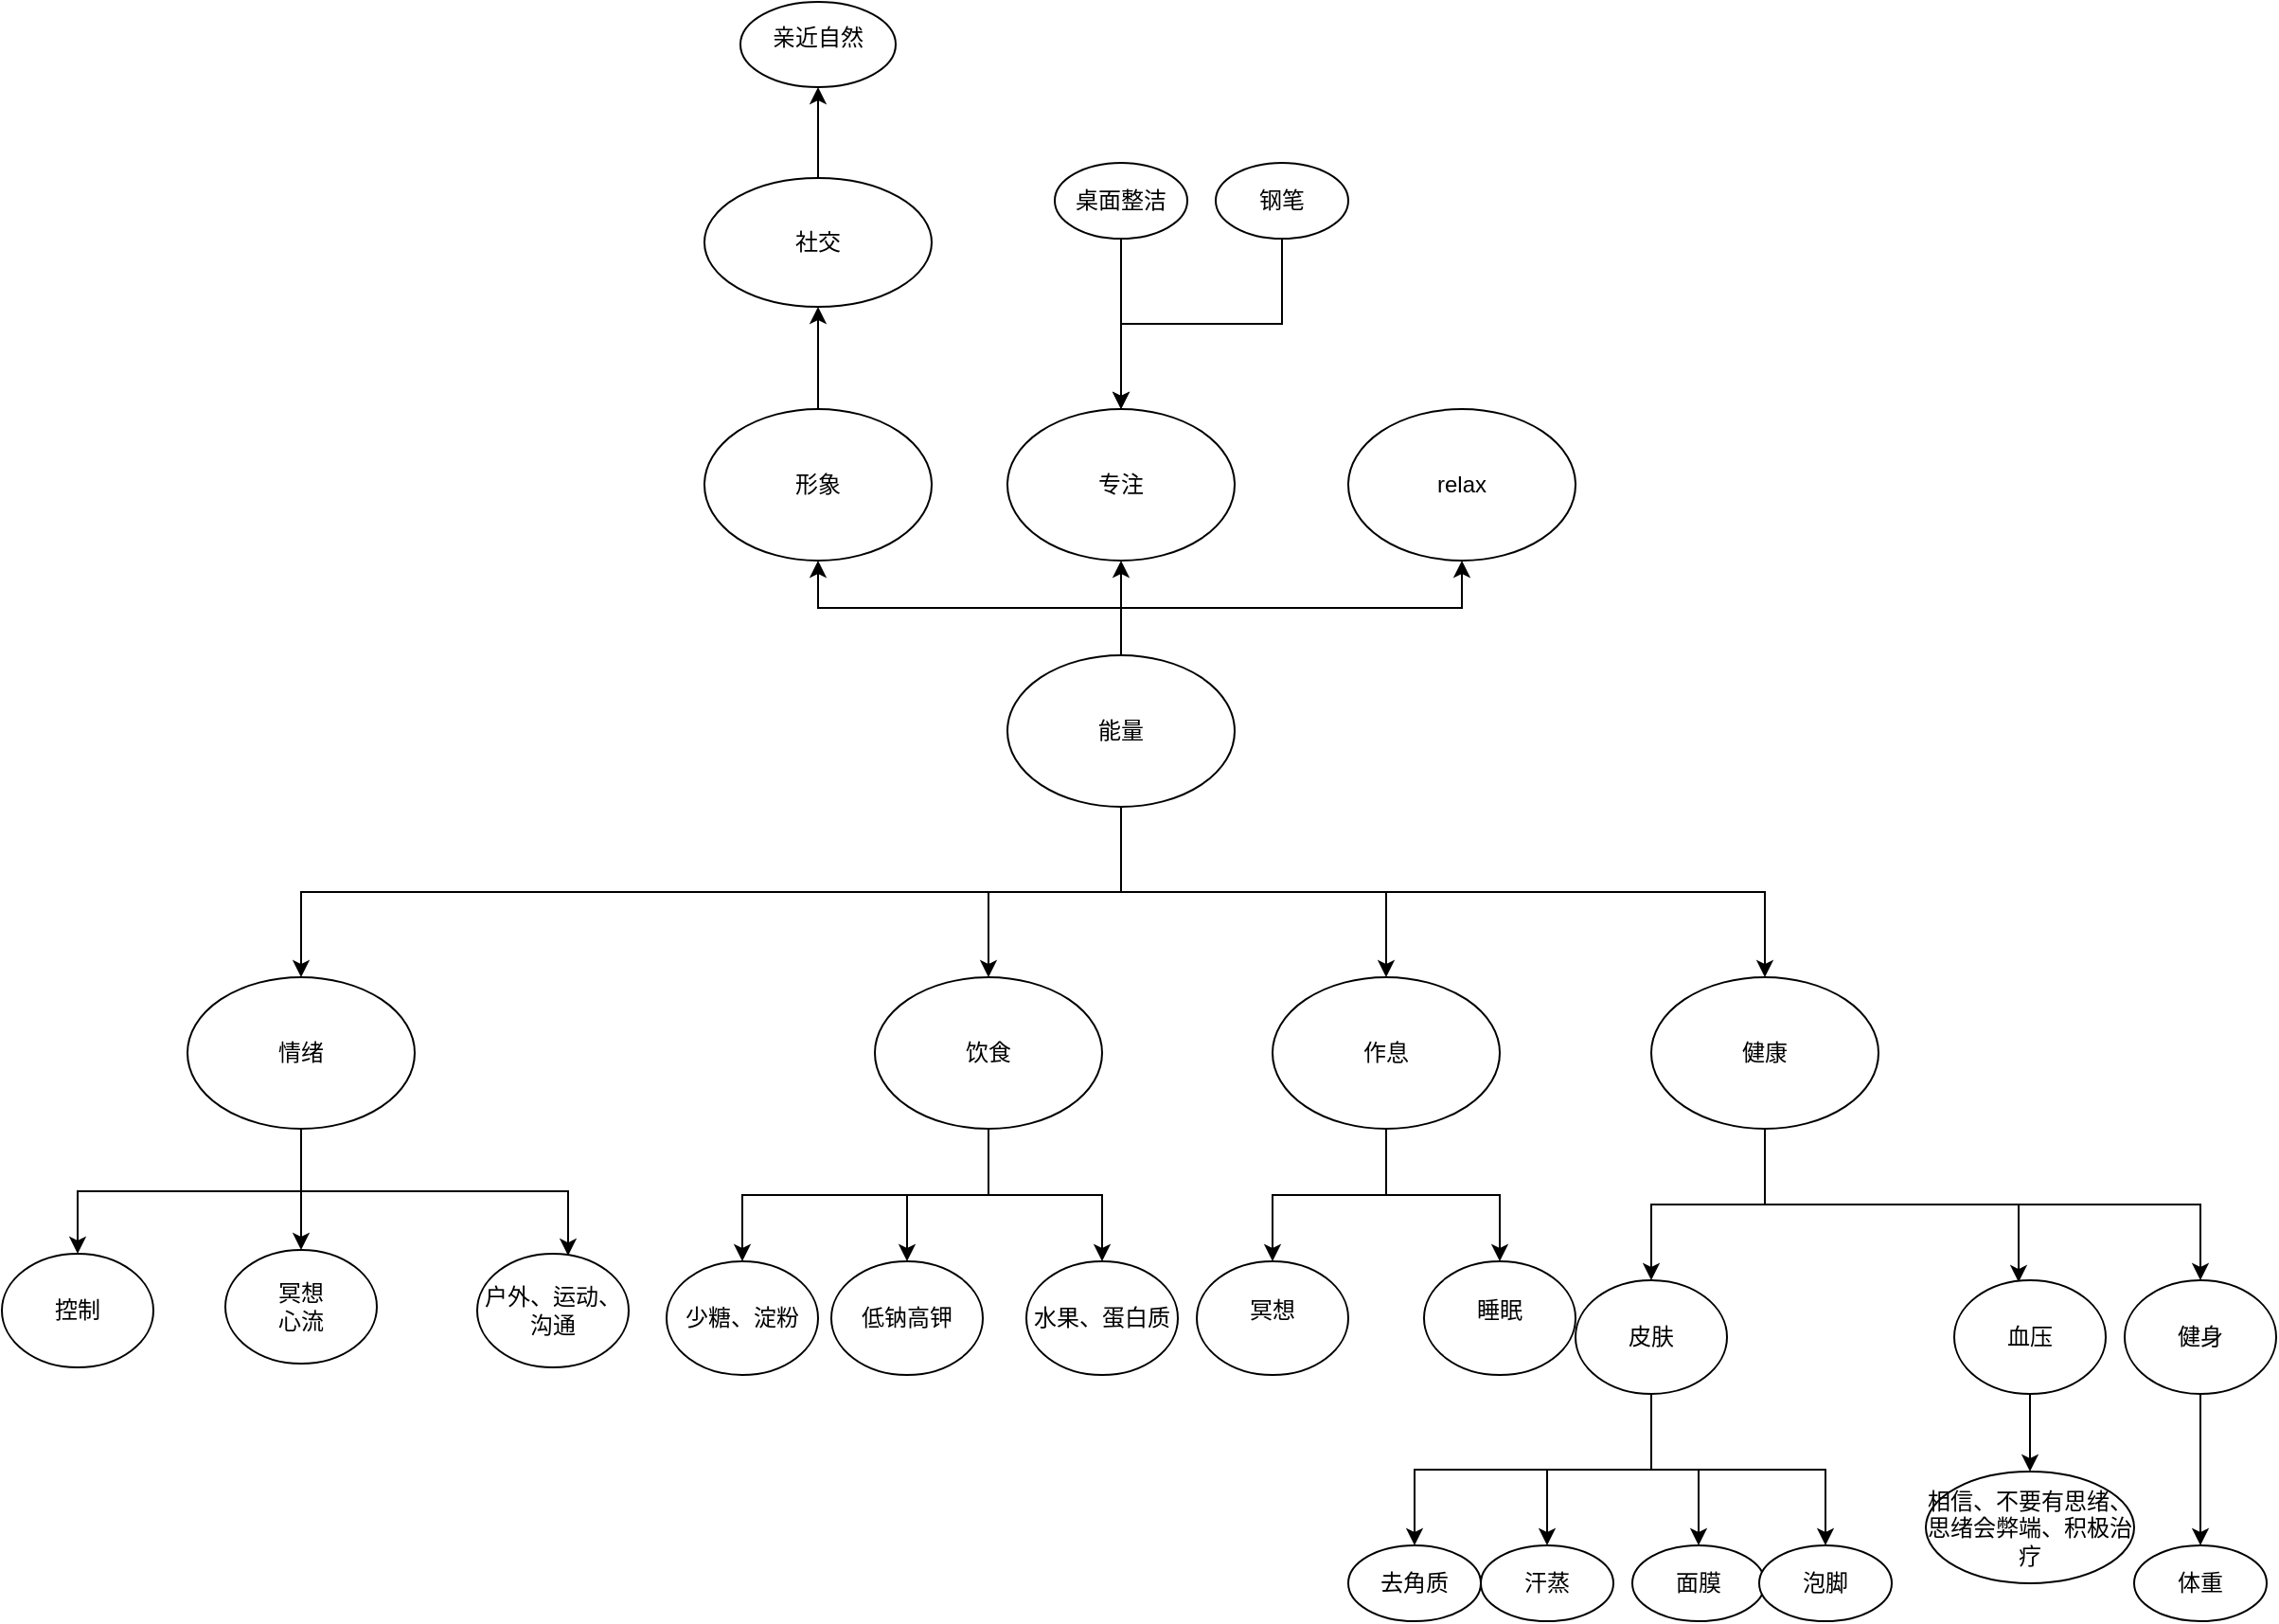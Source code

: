 <mxfile version="20.4.0" type="github">
  <diagram id="g6ckFE7u91fx3Fw3e20K" name="第 1 页">
    <mxGraphModel dx="2500" dy="2110" grid="0" gridSize="10" guides="1" tooltips="1" connect="1" arrows="1" fold="1" page="1" pageScale="1" pageWidth="827" pageHeight="1169" math="0" shadow="0">
      <root>
        <mxCell id="0" />
        <mxCell id="1" parent="0" />
        <mxCell id="cVddtWvaXsy1h70ijzdg-9" style="edgeStyle=orthogonalEdgeStyle;rounded=0;orthogonalLoop=1;jettySize=auto;html=1;exitX=0.5;exitY=1;exitDx=0;exitDy=0;entryX=0.5;entryY=0;entryDx=0;entryDy=0;" parent="1" source="cVddtWvaXsy1h70ijzdg-1" target="cVddtWvaXsy1h70ijzdg-2" edge="1">
          <mxGeometry relative="1" as="geometry" />
        </mxCell>
        <mxCell id="cVddtWvaXsy1h70ijzdg-10" style="edgeStyle=orthogonalEdgeStyle;rounded=0;orthogonalLoop=1;jettySize=auto;html=1;exitX=0.5;exitY=1;exitDx=0;exitDy=0;" parent="1" source="cVddtWvaXsy1h70ijzdg-1" target="cVddtWvaXsy1h70ijzdg-3" edge="1">
          <mxGeometry relative="1" as="geometry" />
        </mxCell>
        <mxCell id="cVddtWvaXsy1h70ijzdg-11" style="edgeStyle=orthogonalEdgeStyle;rounded=0;orthogonalLoop=1;jettySize=auto;html=1;exitX=0.5;exitY=1;exitDx=0;exitDy=0;" parent="1" source="cVddtWvaXsy1h70ijzdg-1" target="cVddtWvaXsy1h70ijzdg-4" edge="1">
          <mxGeometry relative="1" as="geometry" />
        </mxCell>
        <mxCell id="cVddtWvaXsy1h70ijzdg-12" style="edgeStyle=orthogonalEdgeStyle;rounded=0;orthogonalLoop=1;jettySize=auto;html=1;exitX=0.5;exitY=1;exitDx=0;exitDy=0;entryX=0.5;entryY=0;entryDx=0;entryDy=0;" parent="1" source="cVddtWvaXsy1h70ijzdg-1" target="cVddtWvaXsy1h70ijzdg-5" edge="1">
          <mxGeometry relative="1" as="geometry" />
        </mxCell>
        <mxCell id="cVddtWvaXsy1h70ijzdg-16" style="edgeStyle=orthogonalEdgeStyle;rounded=0;orthogonalLoop=1;jettySize=auto;html=1;entryX=0.5;entryY=1;entryDx=0;entryDy=0;" parent="1" source="cVddtWvaXsy1h70ijzdg-1" target="cVddtWvaXsy1h70ijzdg-15" edge="1">
          <mxGeometry relative="1" as="geometry" />
        </mxCell>
        <mxCell id="cVddtWvaXsy1h70ijzdg-18" style="edgeStyle=orthogonalEdgeStyle;rounded=0;orthogonalLoop=1;jettySize=auto;html=1;exitX=0.5;exitY=0;exitDx=0;exitDy=0;entryX=0.5;entryY=1;entryDx=0;entryDy=0;" parent="1" source="cVddtWvaXsy1h70ijzdg-1" target="cVddtWvaXsy1h70ijzdg-17" edge="1">
          <mxGeometry relative="1" as="geometry" />
        </mxCell>
        <mxCell id="cVddtWvaXsy1h70ijzdg-46" style="edgeStyle=orthogonalEdgeStyle;rounded=0;orthogonalLoop=1;jettySize=auto;html=1;exitX=0.5;exitY=0;exitDx=0;exitDy=0;entryX=0.5;entryY=1;entryDx=0;entryDy=0;" parent="1" source="cVddtWvaXsy1h70ijzdg-1" target="cVddtWvaXsy1h70ijzdg-45" edge="1">
          <mxGeometry relative="1" as="geometry" />
        </mxCell>
        <mxCell id="cVddtWvaXsy1h70ijzdg-1" value="能量" style="ellipse;whiteSpace=wrap;html=1;" parent="1" vertex="1">
          <mxGeometry x="360" y="220" width="120" height="80" as="geometry" />
        </mxCell>
        <mxCell id="ODgdrDW-r7w1Y4niFNKO-4" style="edgeStyle=orthogonalEdgeStyle;rounded=0;orthogonalLoop=1;jettySize=auto;html=1;exitX=0.5;exitY=1;exitDx=0;exitDy=0;entryX=0.5;entryY=0;entryDx=0;entryDy=0;" edge="1" parent="1" source="cVddtWvaXsy1h70ijzdg-2" target="ODgdrDW-r7w1Y4niFNKO-1">
          <mxGeometry relative="1" as="geometry" />
        </mxCell>
        <mxCell id="ODgdrDW-r7w1Y4niFNKO-5" style="edgeStyle=orthogonalEdgeStyle;rounded=0;orthogonalLoop=1;jettySize=auto;html=1;exitX=0.5;exitY=1;exitDx=0;exitDy=0;entryX=0.6;entryY=0.017;entryDx=0;entryDy=0;entryPerimeter=0;" edge="1" parent="1" source="cVddtWvaXsy1h70ijzdg-2" target="ODgdrDW-r7w1Y4niFNKO-3">
          <mxGeometry relative="1" as="geometry" />
        </mxCell>
        <mxCell id="ODgdrDW-r7w1Y4niFNKO-6" style="edgeStyle=orthogonalEdgeStyle;rounded=0;orthogonalLoop=1;jettySize=auto;html=1;exitX=0.5;exitY=1;exitDx=0;exitDy=0;" edge="1" parent="1" source="cVddtWvaXsy1h70ijzdg-2" target="ODgdrDW-r7w1Y4niFNKO-2">
          <mxGeometry relative="1" as="geometry" />
        </mxCell>
        <mxCell id="cVddtWvaXsy1h70ijzdg-2" value="情绪" style="ellipse;whiteSpace=wrap;html=1;" parent="1" vertex="1">
          <mxGeometry x="-73" y="390" width="120" height="80" as="geometry" />
        </mxCell>
        <mxCell id="cVddtWvaXsy1h70ijzdg-39" style="edgeStyle=orthogonalEdgeStyle;rounded=0;orthogonalLoop=1;jettySize=auto;html=1;exitX=0.5;exitY=1;exitDx=0;exitDy=0;entryX=0.5;entryY=0;entryDx=0;entryDy=0;" parent="1" source="cVddtWvaXsy1h70ijzdg-3" target="cVddtWvaXsy1h70ijzdg-37" edge="1">
          <mxGeometry relative="1" as="geometry" />
        </mxCell>
        <mxCell id="cVddtWvaXsy1h70ijzdg-40" style="edgeStyle=orthogonalEdgeStyle;rounded=0;orthogonalLoop=1;jettySize=auto;html=1;exitX=0.5;exitY=1;exitDx=0;exitDy=0;" parent="1" source="cVddtWvaXsy1h70ijzdg-3" target="cVddtWvaXsy1h70ijzdg-38" edge="1">
          <mxGeometry relative="1" as="geometry" />
        </mxCell>
        <mxCell id="ODgdrDW-r7w1Y4niFNKO-8" style="edgeStyle=orthogonalEdgeStyle;rounded=0;orthogonalLoop=1;jettySize=auto;html=1;exitX=0.5;exitY=1;exitDx=0;exitDy=0;" edge="1" parent="1" source="cVddtWvaXsy1h70ijzdg-3" target="ODgdrDW-r7w1Y4niFNKO-7">
          <mxGeometry relative="1" as="geometry" />
        </mxCell>
        <mxCell id="cVddtWvaXsy1h70ijzdg-3" value="饮食" style="ellipse;whiteSpace=wrap;html=1;" parent="1" vertex="1">
          <mxGeometry x="290" y="390" width="120" height="80" as="geometry" />
        </mxCell>
        <mxCell id="cVddtWvaXsy1h70ijzdg-24" style="edgeStyle=orthogonalEdgeStyle;rounded=0;orthogonalLoop=1;jettySize=auto;html=1;exitX=0.5;exitY=1;exitDx=0;exitDy=0;entryX=0.5;entryY=0;entryDx=0;entryDy=0;" parent="1" source="cVddtWvaXsy1h70ijzdg-4" target="cVddtWvaXsy1h70ijzdg-23" edge="1">
          <mxGeometry relative="1" as="geometry" />
        </mxCell>
        <mxCell id="cVddtWvaXsy1h70ijzdg-48" style="edgeStyle=orthogonalEdgeStyle;rounded=0;orthogonalLoop=1;jettySize=auto;html=1;exitX=0.5;exitY=1;exitDx=0;exitDy=0;entryX=0.5;entryY=0;entryDx=0;entryDy=0;" parent="1" source="cVddtWvaXsy1h70ijzdg-4" target="cVddtWvaXsy1h70ijzdg-47" edge="1">
          <mxGeometry relative="1" as="geometry" />
        </mxCell>
        <mxCell id="cVddtWvaXsy1h70ijzdg-4" value="作息" style="ellipse;whiteSpace=wrap;html=1;" parent="1" vertex="1">
          <mxGeometry x="500" y="390" width="120" height="80" as="geometry" />
        </mxCell>
        <mxCell id="cVddtWvaXsy1h70ijzdg-13" style="edgeStyle=orthogonalEdgeStyle;rounded=0;orthogonalLoop=1;jettySize=auto;html=1;exitX=0.5;exitY=1;exitDx=0;exitDy=0;entryX=0.425;entryY=0.017;entryDx=0;entryDy=0;entryPerimeter=0;" parent="1" source="cVddtWvaXsy1h70ijzdg-5" target="cVddtWvaXsy1h70ijzdg-6" edge="1">
          <mxGeometry relative="1" as="geometry" />
        </mxCell>
        <mxCell id="cVddtWvaXsy1h70ijzdg-14" style="edgeStyle=orthogonalEdgeStyle;rounded=0;orthogonalLoop=1;jettySize=auto;html=1;exitX=0.5;exitY=1;exitDx=0;exitDy=0;" parent="1" source="cVddtWvaXsy1h70ijzdg-5" target="cVddtWvaXsy1h70ijzdg-7" edge="1">
          <mxGeometry relative="1" as="geometry" />
        </mxCell>
        <mxCell id="cVddtWvaXsy1h70ijzdg-42" style="edgeStyle=orthogonalEdgeStyle;rounded=0;orthogonalLoop=1;jettySize=auto;html=1;exitX=0.5;exitY=1;exitDx=0;exitDy=0;" parent="1" source="cVddtWvaXsy1h70ijzdg-5" target="cVddtWvaXsy1h70ijzdg-41" edge="1">
          <mxGeometry relative="1" as="geometry" />
        </mxCell>
        <mxCell id="cVddtWvaXsy1h70ijzdg-5" value="健康" style="ellipse;whiteSpace=wrap;html=1;" parent="1" vertex="1">
          <mxGeometry x="700" y="390" width="120" height="80" as="geometry" />
        </mxCell>
        <mxCell id="ODgdrDW-r7w1Y4niFNKO-10" style="edgeStyle=orthogonalEdgeStyle;rounded=0;orthogonalLoop=1;jettySize=auto;html=1;exitX=0.5;exitY=1;exitDx=0;exitDy=0;" edge="1" parent="1" source="cVddtWvaXsy1h70ijzdg-6" target="ODgdrDW-r7w1Y4niFNKO-9">
          <mxGeometry relative="1" as="geometry" />
        </mxCell>
        <mxCell id="cVddtWvaXsy1h70ijzdg-6" value="血压" style="ellipse;whiteSpace=wrap;html=1;" parent="1" vertex="1">
          <mxGeometry x="860" y="550" width="80" height="60" as="geometry" />
        </mxCell>
        <mxCell id="cVddtWvaXsy1h70ijzdg-28" style="edgeStyle=orthogonalEdgeStyle;rounded=0;orthogonalLoop=1;jettySize=auto;html=1;exitX=0.5;exitY=1;exitDx=0;exitDy=0;" parent="1" source="cVddtWvaXsy1h70ijzdg-7" target="cVddtWvaXsy1h70ijzdg-25" edge="1">
          <mxGeometry relative="1" as="geometry" />
        </mxCell>
        <mxCell id="cVddtWvaXsy1h70ijzdg-29" style="edgeStyle=orthogonalEdgeStyle;rounded=0;orthogonalLoop=1;jettySize=auto;html=1;exitX=0.5;exitY=1;exitDx=0;exitDy=0;entryX=0.5;entryY=0;entryDx=0;entryDy=0;" parent="1" source="cVddtWvaXsy1h70ijzdg-7" target="cVddtWvaXsy1h70ijzdg-26" edge="1">
          <mxGeometry relative="1" as="geometry" />
        </mxCell>
        <mxCell id="cVddtWvaXsy1h70ijzdg-30" style="edgeStyle=orthogonalEdgeStyle;rounded=0;orthogonalLoop=1;jettySize=auto;html=1;exitX=0.5;exitY=1;exitDx=0;exitDy=0;" parent="1" source="cVddtWvaXsy1h70ijzdg-7" target="cVddtWvaXsy1h70ijzdg-27" edge="1">
          <mxGeometry relative="1" as="geometry" />
        </mxCell>
        <mxCell id="cVddtWvaXsy1h70ijzdg-32" style="edgeStyle=orthogonalEdgeStyle;rounded=0;orthogonalLoop=1;jettySize=auto;html=1;exitX=0.5;exitY=1;exitDx=0;exitDy=0;" parent="1" source="cVddtWvaXsy1h70ijzdg-7" target="cVddtWvaXsy1h70ijzdg-31" edge="1">
          <mxGeometry relative="1" as="geometry" />
        </mxCell>
        <mxCell id="cVddtWvaXsy1h70ijzdg-7" value="皮肤" style="ellipse;whiteSpace=wrap;html=1;" parent="1" vertex="1">
          <mxGeometry x="660" y="550" width="80" height="60" as="geometry" />
        </mxCell>
        <mxCell id="cVddtWvaXsy1h70ijzdg-15" value="专注" style="ellipse;whiteSpace=wrap;html=1;" parent="1" vertex="1">
          <mxGeometry x="360" y="90" width="120" height="80" as="geometry" />
        </mxCell>
        <mxCell id="cVddtWvaXsy1h70ijzdg-51" style="edgeStyle=orthogonalEdgeStyle;rounded=0;orthogonalLoop=1;jettySize=auto;html=1;exitX=0.5;exitY=0;exitDx=0;exitDy=0;entryX=0.5;entryY=1;entryDx=0;entryDy=0;" parent="1" source="cVddtWvaXsy1h70ijzdg-17" target="cVddtWvaXsy1h70ijzdg-49" edge="1">
          <mxGeometry relative="1" as="geometry" />
        </mxCell>
        <mxCell id="cVddtWvaXsy1h70ijzdg-17" value="形象" style="ellipse;whiteSpace=wrap;html=1;" parent="1" vertex="1">
          <mxGeometry x="200" y="90" width="120" height="80" as="geometry" />
        </mxCell>
        <mxCell id="cVddtWvaXsy1h70ijzdg-23" value="&lt;div class=&quot;lake-content&quot;&gt;&lt;p style=&quot;margin: 0; padding: 0; min-height: 24px&quot; class=&quot;ne-p&quot; id=&quot;u1e6dda3b&quot;&gt;&lt;span class=&quot;ne-text&quot;&gt;冥想&lt;/span&gt;&lt;/p&gt;&lt;/div&gt;" style="ellipse;whiteSpace=wrap;html=1;" parent="1" vertex="1">
          <mxGeometry x="460" y="540" width="80" height="60" as="geometry" />
        </mxCell>
        <mxCell id="cVddtWvaXsy1h70ijzdg-25" value="去角质" style="ellipse;whiteSpace=wrap;html=1;" parent="1" vertex="1">
          <mxGeometry x="540" y="690" width="70" height="40" as="geometry" />
        </mxCell>
        <mxCell id="cVddtWvaXsy1h70ijzdg-26" value="汗蒸" style="ellipse;whiteSpace=wrap;html=1;" parent="1" vertex="1">
          <mxGeometry x="610" y="690" width="70" height="40" as="geometry" />
        </mxCell>
        <mxCell id="cVddtWvaXsy1h70ijzdg-27" value="面膜" style="ellipse;whiteSpace=wrap;html=1;" parent="1" vertex="1">
          <mxGeometry x="690" y="690" width="70" height="40" as="geometry" />
        </mxCell>
        <mxCell id="cVddtWvaXsy1h70ijzdg-31" value="泡脚" style="ellipse;whiteSpace=wrap;html=1;" parent="1" vertex="1">
          <mxGeometry x="757" y="690" width="70" height="40" as="geometry" />
        </mxCell>
        <mxCell id="cVddtWvaXsy1h70ijzdg-34" style="edgeStyle=orthogonalEdgeStyle;rounded=0;orthogonalLoop=1;jettySize=auto;html=1;exitX=0.5;exitY=1;exitDx=0;exitDy=0;" parent="1" source="cVddtWvaXsy1h70ijzdg-33" target="cVddtWvaXsy1h70ijzdg-15" edge="1">
          <mxGeometry relative="1" as="geometry" />
        </mxCell>
        <mxCell id="cVddtWvaXsy1h70ijzdg-33" value="桌面整洁" style="ellipse;whiteSpace=wrap;html=1;" parent="1" vertex="1">
          <mxGeometry x="385" y="-40" width="70" height="40" as="geometry" />
        </mxCell>
        <mxCell id="cVddtWvaXsy1h70ijzdg-36" style="edgeStyle=orthogonalEdgeStyle;rounded=0;orthogonalLoop=1;jettySize=auto;html=1;exitX=0.5;exitY=1;exitDx=0;exitDy=0;" parent="1" source="cVddtWvaXsy1h70ijzdg-35" target="cVddtWvaXsy1h70ijzdg-15" edge="1">
          <mxGeometry relative="1" as="geometry" />
        </mxCell>
        <mxCell id="cVddtWvaXsy1h70ijzdg-35" value="钢笔" style="ellipse;whiteSpace=wrap;html=1;" parent="1" vertex="1">
          <mxGeometry x="470" y="-40" width="70" height="40" as="geometry" />
        </mxCell>
        <mxCell id="cVddtWvaXsy1h70ijzdg-37" value="低钠高钾" style="ellipse;whiteSpace=wrap;html=1;" parent="1" vertex="1">
          <mxGeometry x="267" y="540" width="80" height="60" as="geometry" />
        </mxCell>
        <mxCell id="cVddtWvaXsy1h70ijzdg-38" value="水果、蛋白质" style="ellipse;whiteSpace=wrap;html=1;" parent="1" vertex="1">
          <mxGeometry x="370" y="540" width="80" height="60" as="geometry" />
        </mxCell>
        <mxCell id="cVddtWvaXsy1h70ijzdg-44" style="edgeStyle=orthogonalEdgeStyle;rounded=0;orthogonalLoop=1;jettySize=auto;html=1;exitX=0.5;exitY=1;exitDx=0;exitDy=0;" parent="1" source="cVddtWvaXsy1h70ijzdg-41" target="cVddtWvaXsy1h70ijzdg-43" edge="1">
          <mxGeometry relative="1" as="geometry" />
        </mxCell>
        <mxCell id="cVddtWvaXsy1h70ijzdg-41" value="健身" style="ellipse;whiteSpace=wrap;html=1;" parent="1" vertex="1">
          <mxGeometry x="950" y="550" width="80" height="60" as="geometry" />
        </mxCell>
        <mxCell id="cVddtWvaXsy1h70ijzdg-43" value="体重" style="ellipse;whiteSpace=wrap;html=1;" parent="1" vertex="1">
          <mxGeometry x="955" y="690" width="70" height="40" as="geometry" />
        </mxCell>
        <mxCell id="cVddtWvaXsy1h70ijzdg-45" value="relax" style="ellipse;whiteSpace=wrap;html=1;" parent="1" vertex="1">
          <mxGeometry x="540" y="90" width="120" height="80" as="geometry" />
        </mxCell>
        <mxCell id="cVddtWvaXsy1h70ijzdg-47" value="&lt;div class=&quot;lake-content&quot;&gt;&lt;p style=&quot;margin: 0; padding: 0; min-height: 24px&quot; class=&quot;ne-p&quot; id=&quot;u1e6dda3b&quot;&gt;睡眠&lt;/p&gt;&lt;/div&gt;" style="ellipse;whiteSpace=wrap;html=1;" parent="1" vertex="1">
          <mxGeometry x="580" y="540" width="80" height="60" as="geometry" />
        </mxCell>
        <mxCell id="cVddtWvaXsy1h70ijzdg-52" style="edgeStyle=orthogonalEdgeStyle;rounded=0;orthogonalLoop=1;jettySize=auto;html=1;exitX=0.5;exitY=0;exitDx=0;exitDy=0;entryX=0.5;entryY=1;entryDx=0;entryDy=0;" parent="1" source="cVddtWvaXsy1h70ijzdg-49" target="cVddtWvaXsy1h70ijzdg-50" edge="1">
          <mxGeometry relative="1" as="geometry" />
        </mxCell>
        <mxCell id="cVddtWvaXsy1h70ijzdg-49" value="社交" style="ellipse;whiteSpace=wrap;html=1;" parent="1" vertex="1">
          <mxGeometry x="200" y="-32" width="120" height="68" as="geometry" />
        </mxCell>
        <mxCell id="cVddtWvaXsy1h70ijzdg-50" value="&lt;div class=&quot;lake-content&quot;&gt;&lt;p style=&quot;margin: 0; padding: 0; min-height: 24px&quot; class=&quot;ne-p&quot; id=&quot;u880bd1eb&quot;&gt;&lt;span class=&quot;ne-text&quot;&gt;亲近自然&lt;/span&gt;&lt;/p&gt;&lt;/div&gt;" style="ellipse;whiteSpace=wrap;html=1;" parent="1" vertex="1">
          <mxGeometry x="219" y="-125" width="82" height="45" as="geometry" />
        </mxCell>
        <mxCell id="ODgdrDW-r7w1Y4niFNKO-1" value="控制" style="ellipse;whiteSpace=wrap;html=1;" vertex="1" parent="1">
          <mxGeometry x="-171" y="536" width="80" height="60" as="geometry" />
        </mxCell>
        <mxCell id="ODgdrDW-r7w1Y4niFNKO-2" value="冥想&lt;br&gt;心流" style="ellipse;whiteSpace=wrap;html=1;" vertex="1" parent="1">
          <mxGeometry x="-53" y="534" width="80" height="60" as="geometry" />
        </mxCell>
        <mxCell id="ODgdrDW-r7w1Y4niFNKO-3" value="户外、运动、沟通" style="ellipse;whiteSpace=wrap;html=1;" vertex="1" parent="1">
          <mxGeometry x="80" y="536" width="80" height="60" as="geometry" />
        </mxCell>
        <mxCell id="ODgdrDW-r7w1Y4niFNKO-7" value="少糖、淀粉" style="ellipse;whiteSpace=wrap;html=1;" vertex="1" parent="1">
          <mxGeometry x="180" y="540" width="80" height="60" as="geometry" />
        </mxCell>
        <mxCell id="ODgdrDW-r7w1Y4niFNKO-9" value="相信、不要有思绪、思绪会弊端、积极治疗" style="ellipse;whiteSpace=wrap;html=1;" vertex="1" parent="1">
          <mxGeometry x="845" y="651" width="110" height="59" as="geometry" />
        </mxCell>
      </root>
    </mxGraphModel>
  </diagram>
</mxfile>
